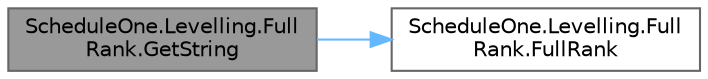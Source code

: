 digraph "ScheduleOne.Levelling.FullRank.GetString"
{
 // LATEX_PDF_SIZE
  bgcolor="transparent";
  edge [fontname=Helvetica,fontsize=10,labelfontname=Helvetica,labelfontsize=10];
  node [fontname=Helvetica,fontsize=10,shape=box,height=0.2,width=0.4];
  rankdir="LR";
  Node1 [id="Node000001",label="ScheduleOne.Levelling.Full\lRank.GetString",height=0.2,width=0.4,color="gray40", fillcolor="grey60", style="filled", fontcolor="black",tooltip=" "];
  Node1 -> Node2 [id="edge1_Node000001_Node000002",color="steelblue1",style="solid",tooltip=" "];
  Node2 [id="Node000002",label="ScheduleOne.Levelling.Full\lRank.FullRank",height=0.2,width=0.4,color="grey40", fillcolor="white", style="filled",URL="$struct_schedule_one_1_1_levelling_1_1_full_rank.html#acaab41185ae67d1a37648ca9ac50cde1",tooltip=" "];
}
